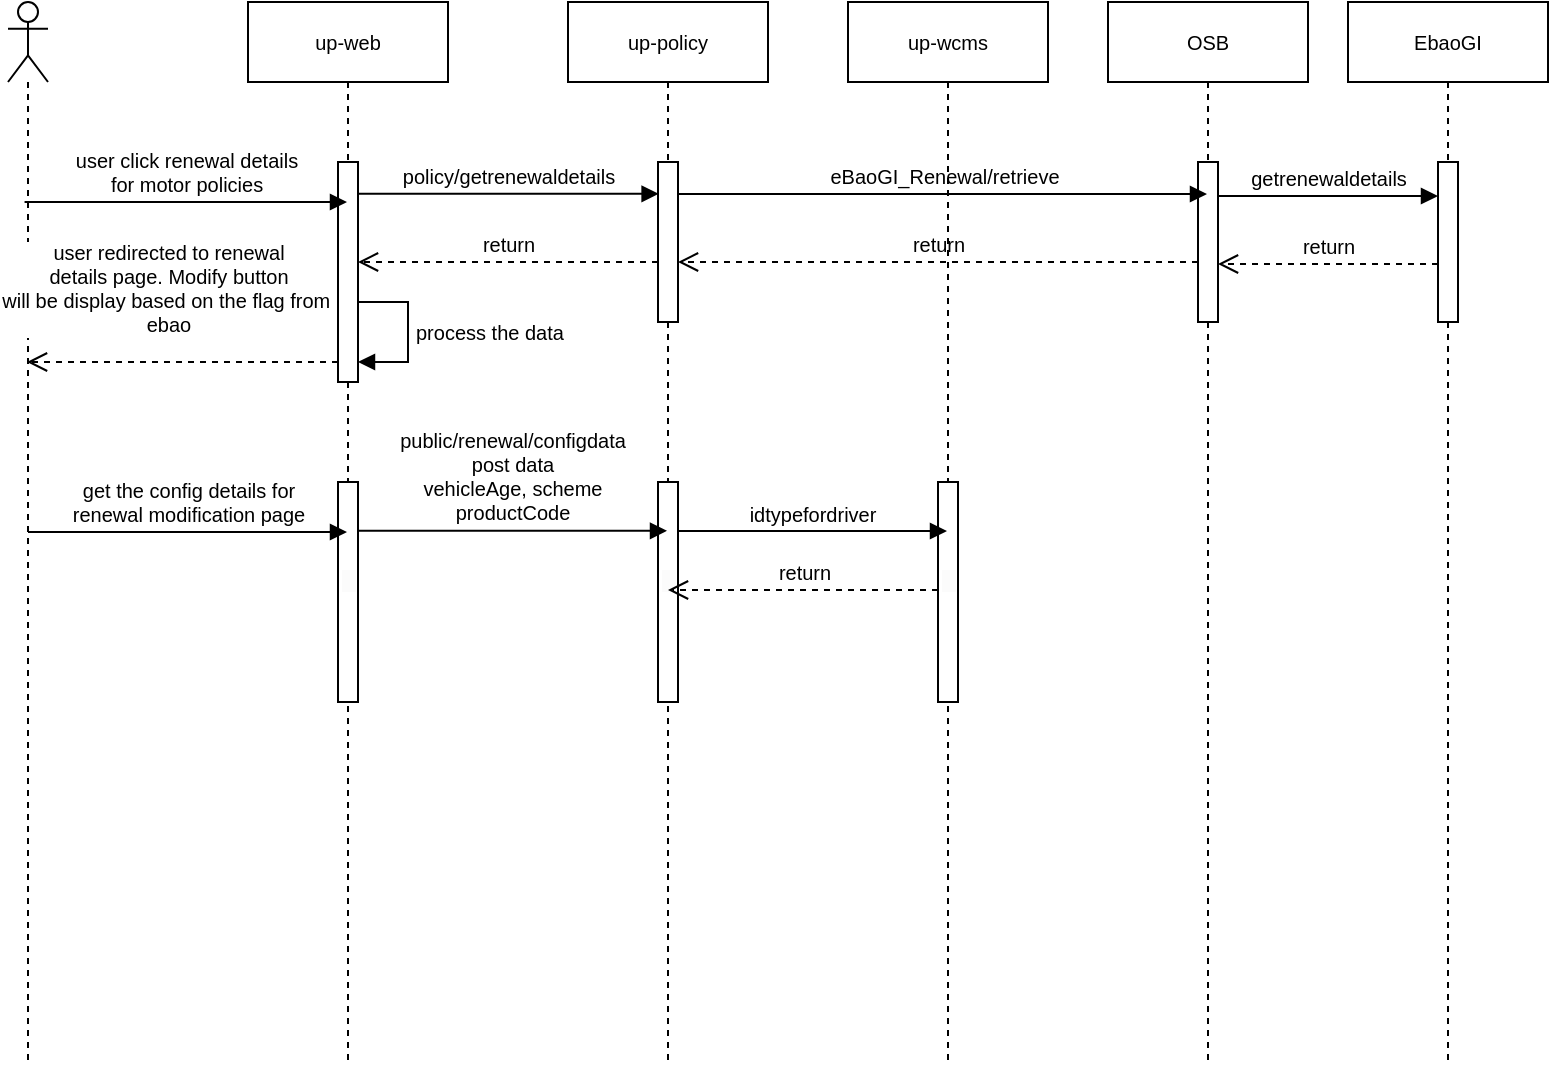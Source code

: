 <mxfile version="23.0.2" type="github">
  <diagram name="Page-1" id="ukA0F4SWRje2rj7lY2_e">
    <mxGraphModel dx="766" dy="412" grid="1" gridSize="10" guides="1" tooltips="1" connect="1" arrows="1" fold="1" page="1" pageScale="1" pageWidth="850" pageHeight="1100" math="0" shadow="0">
      <root>
        <mxCell id="0" />
        <mxCell id="1" parent="0" />
        <mxCell id="ESVSbIxXklOT70kNcV42-1" value="" style="shape=umlLifeline;perimeter=lifelinePerimeter;whiteSpace=wrap;html=1;container=1;dropTarget=0;collapsible=0;recursiveResize=0;outlineConnect=0;portConstraint=eastwest;newEdgeStyle={&quot;curved&quot;:0,&quot;rounded&quot;:0};participant=umlActor;fontSize=10;" parent="1" vertex="1">
          <mxGeometry x="70" y="80" width="20" height="530" as="geometry" />
        </mxCell>
        <mxCell id="ESVSbIxXklOT70kNcV42-3" value="OSB" style="shape=umlLifeline;perimeter=lifelinePerimeter;whiteSpace=wrap;html=1;container=1;dropTarget=0;collapsible=0;recursiveResize=0;outlineConnect=0;portConstraint=eastwest;newEdgeStyle={&quot;curved&quot;:0,&quot;rounded&quot;:0};fontSize=10;" parent="1" vertex="1">
          <mxGeometry x="620" y="80" width="100" height="530" as="geometry" />
        </mxCell>
        <mxCell id="wgJ0XbnM3YGV2N-beF-w-2" value="" style="html=1;points=[[0,0,0,0,5],[0,1,0,0,-5],[1,0,0,0,5],[1,1,0,0,-5]];perimeter=orthogonalPerimeter;outlineConnect=0;targetShapes=umlLifeline;portConstraint=eastwest;newEdgeStyle={&quot;curved&quot;:0,&quot;rounded&quot;:0};fontSize=10;" parent="ESVSbIxXklOT70kNcV42-3" vertex="1">
          <mxGeometry x="45" y="80" width="10" height="80" as="geometry" />
        </mxCell>
        <mxCell id="ESVSbIxXklOT70kNcV42-4" value="EbaoGI" style="shape=umlLifeline;perimeter=lifelinePerimeter;whiteSpace=wrap;html=1;container=1;dropTarget=0;collapsible=0;recursiveResize=0;outlineConnect=0;portConstraint=eastwest;newEdgeStyle={&quot;curved&quot;:0,&quot;rounded&quot;:0};fontSize=10;" parent="1" vertex="1">
          <mxGeometry x="740" y="80" width="100" height="530" as="geometry" />
        </mxCell>
        <mxCell id="wgJ0XbnM3YGV2N-beF-w-3" value="" style="html=1;points=[[0,0,0,0,5],[0,1,0,0,-5],[1,0,0,0,5],[1,1,0,0,-5]];perimeter=orthogonalPerimeter;outlineConnect=0;targetShapes=umlLifeline;portConstraint=eastwest;newEdgeStyle={&quot;curved&quot;:0,&quot;rounded&quot;:0};fontSize=10;" parent="ESVSbIxXklOT70kNcV42-4" vertex="1">
          <mxGeometry x="45" y="80" width="10" height="80" as="geometry" />
        </mxCell>
        <mxCell id="ESVSbIxXklOT70kNcV42-5" value="up-web" style="shape=umlLifeline;perimeter=lifelinePerimeter;whiteSpace=wrap;html=1;container=1;dropTarget=0;collapsible=0;recursiveResize=0;outlineConnect=0;portConstraint=eastwest;newEdgeStyle={&quot;curved&quot;:0,&quot;rounded&quot;:0};fontSize=10;" parent="1" vertex="1">
          <mxGeometry x="190" y="80" width="100" height="530" as="geometry" />
        </mxCell>
        <mxCell id="ESVSbIxXklOT70kNcV42-8" value="" style="html=1;points=[[0,0,0,0,5],[0,1,0,0,-5],[1,0,0,0,5],[1,1,0,0,-5]];perimeter=orthogonalPerimeter;outlineConnect=0;targetShapes=umlLifeline;portConstraint=eastwest;newEdgeStyle={&quot;curved&quot;:0,&quot;rounded&quot;:0};fontSize=10;" parent="ESVSbIxXklOT70kNcV42-5" vertex="1">
          <mxGeometry x="45" y="80" width="10" height="110" as="geometry" />
        </mxCell>
        <mxCell id="wgJ0XbnM3YGV2N-beF-w-13" value="process the data" style="html=1;align=left;spacingLeft=2;endArrow=block;rounded=0;edgeStyle=orthogonalEdgeStyle;curved=0;rounded=0;fontSize=10;" parent="ESVSbIxXklOT70kNcV42-5" source="ESVSbIxXklOT70kNcV42-8" target="ESVSbIxXklOT70kNcV42-8" edge="1">
          <mxGeometry relative="1" as="geometry">
            <mxPoint x="90" y="150" as="sourcePoint" />
            <Array as="points">
              <mxPoint x="80" y="150" />
              <mxPoint x="80" y="180" />
            </Array>
            <mxPoint x="95" y="180" as="targetPoint" />
          </mxGeometry>
        </mxCell>
        <mxCell id="wgJ0XbnM3YGV2N-beF-w-14" value="&#xa;&lt;span style=&quot;color: rgba(0, 0, 0, 0); font-family: monospace; font-size: 10px; font-style: normal; font-variant-ligatures: normal; font-variant-caps: normal; font-weight: 400; letter-spacing: normal; orphans: 2; text-align: start; text-indent: 0px; text-transform: none; widows: 2; word-spacing: 0px; -webkit-text-stroke-width: 0px; background-color: rgb(251, 251, 251); text-decoration-thickness: initial; text-decoration-style: initial; text-decoration-color: initial; float: none; display: inline !important;&quot;&gt;&amp;nbsp;&lt;/span&gt;&#xa;&#xa;" style="html=1;points=[[0,0,0,0,5],[0,1,0,0,-5],[1,0,0,0,5],[1,1,0,0,-5]];perimeter=orthogonalPerimeter;outlineConnect=0;targetShapes=umlLifeline;portConstraint=eastwest;newEdgeStyle={&quot;curved&quot;:0,&quot;rounded&quot;:0};fontSize=10;" parent="ESVSbIxXklOT70kNcV42-5" vertex="1">
          <mxGeometry x="45" y="240" width="10" height="110" as="geometry" />
        </mxCell>
        <mxCell id="ESVSbIxXklOT70kNcV42-6" value="up-policy" style="shape=umlLifeline;perimeter=lifelinePerimeter;whiteSpace=wrap;html=1;container=1;dropTarget=0;collapsible=0;recursiveResize=0;outlineConnect=0;portConstraint=eastwest;newEdgeStyle={&quot;curved&quot;:0,&quot;rounded&quot;:0};fontSize=10;" parent="1" vertex="1">
          <mxGeometry x="350" y="80" width="100" height="530" as="geometry" />
        </mxCell>
        <mxCell id="wgJ0XbnM3YGV2N-beF-w-1" value="" style="html=1;points=[[0,0,0,0,5],[0,1,0,0,-5],[1,0,0,0,5],[1,1,0,0,-5]];perimeter=orthogonalPerimeter;outlineConnect=0;targetShapes=umlLifeline;portConstraint=eastwest;newEdgeStyle={&quot;curved&quot;:0,&quot;rounded&quot;:0};fontSize=10;" parent="ESVSbIxXklOT70kNcV42-6" vertex="1">
          <mxGeometry x="45" y="80" width="10" height="80" as="geometry" />
        </mxCell>
        <mxCell id="wgJ0XbnM3YGV2N-beF-w-16" value="&#xa;&lt;span style=&quot;color: rgba(0, 0, 0, 0); font-family: monospace; font-size: 10px; font-style: normal; font-variant-ligatures: normal; font-variant-caps: normal; font-weight: 400; letter-spacing: normal; orphans: 2; text-align: start; text-indent: 0px; text-transform: none; widows: 2; word-spacing: 0px; -webkit-text-stroke-width: 0px; background-color: rgb(251, 251, 251); text-decoration-thickness: initial; text-decoration-style: initial; text-decoration-color: initial; float: none; display: inline !important;&quot;&gt;&amp;nbsp;&lt;/span&gt;&#xa;&#xa;" style="html=1;points=[[0,0,0,0,5],[0,1,0,0,-5],[1,0,0,0,5],[1,1,0,0,-5]];perimeter=orthogonalPerimeter;outlineConnect=0;targetShapes=umlLifeline;portConstraint=eastwest;newEdgeStyle={&quot;curved&quot;:0,&quot;rounded&quot;:0};fontSize=10;" parent="ESVSbIxXklOT70kNcV42-6" vertex="1">
          <mxGeometry x="45" y="240" width="10" height="110" as="geometry" />
        </mxCell>
        <mxCell id="ESVSbIxXklOT70kNcV42-7" value="&lt;font style=&quot;font-size: 10px;&quot;&gt;user click renewal details&lt;br style=&quot;font-size: 10px;&quot;&gt;for motor policies&lt;/font&gt;" style="html=1;verticalAlign=bottom;endArrow=block;curved=0;rounded=0;fontSize=10;" parent="1" target="ESVSbIxXklOT70kNcV42-5" edge="1">
          <mxGeometry width="80" relative="1" as="geometry">
            <mxPoint x="78.278" y="180" as="sourcePoint" />
            <mxPoint x="200" y="180" as="targetPoint" />
          </mxGeometry>
        </mxCell>
        <mxCell id="wgJ0XbnM3YGV2N-beF-w-4" value="policy/getrenewaldetails" style="html=1;verticalAlign=bottom;endArrow=block;curved=0;rounded=0;fontSize=10;entryX=0.453;entryY=0.181;entryDx=0;entryDy=0;entryPerimeter=0;" parent="1" source="ESVSbIxXklOT70kNcV42-8" target="ESVSbIxXklOT70kNcV42-6" edge="1">
          <mxGeometry width="80" relative="1" as="geometry">
            <mxPoint x="300" y="180" as="sourcePoint" />
            <mxPoint x="340" y="180" as="targetPoint" />
          </mxGeometry>
        </mxCell>
        <mxCell id="wgJ0XbnM3YGV2N-beF-w-5" value="eBaoGI_Renewal/retrieve" style="html=1;verticalAlign=bottom;endArrow=block;curved=0;rounded=0;fontSize=10;" parent="1" target="ESVSbIxXklOT70kNcV42-3" edge="1">
          <mxGeometry width="80" relative="1" as="geometry">
            <mxPoint x="405" y="176" as="sourcePoint" />
            <mxPoint x="610" y="176" as="targetPoint" />
          </mxGeometry>
        </mxCell>
        <mxCell id="wgJ0XbnM3YGV2N-beF-w-6" value="getrenewaldetails" style="html=1;verticalAlign=bottom;endArrow=block;curved=0;rounded=0;fontSize=10;" parent="1" edge="1">
          <mxGeometry width="80" relative="1" as="geometry">
            <mxPoint x="675" y="177" as="sourcePoint" />
            <mxPoint x="785" y="177" as="targetPoint" />
          </mxGeometry>
        </mxCell>
        <mxCell id="wgJ0XbnM3YGV2N-beF-w-7" value="return" style="html=1;verticalAlign=bottom;endArrow=open;dashed=1;endSize=8;curved=0;rounded=0;fontSize=10;" parent="1" source="wgJ0XbnM3YGV2N-beF-w-1" edge="1">
          <mxGeometry relative="1" as="geometry">
            <mxPoint x="360" y="220" as="sourcePoint" />
            <mxPoint x="245" y="210.0" as="targetPoint" />
          </mxGeometry>
        </mxCell>
        <mxCell id="wgJ0XbnM3YGV2N-beF-w-8" value="return" style="html=1;verticalAlign=bottom;endArrow=open;dashed=1;endSize=8;curved=0;rounded=0;fontSize=10;" parent="1" source="wgJ0XbnM3YGV2N-beF-w-2" edge="1">
          <mxGeometry relative="1" as="geometry">
            <mxPoint x="535" y="210" as="sourcePoint" />
            <mxPoint x="405" y="210" as="targetPoint" />
          </mxGeometry>
        </mxCell>
        <mxCell id="wgJ0XbnM3YGV2N-beF-w-9" value="return" style="html=1;verticalAlign=bottom;endArrow=open;dashed=1;endSize=8;curved=0;rounded=0;fontSize=10;" parent="1" edge="1">
          <mxGeometry relative="1" as="geometry">
            <mxPoint x="785" y="211" as="sourcePoint" />
            <mxPoint x="675" y="211" as="targetPoint" />
          </mxGeometry>
        </mxCell>
        <mxCell id="wgJ0XbnM3YGV2N-beF-w-10" value="user redirected to renewal&lt;br style=&quot;font-size: 10px;&quot;&gt;details page. Modify button&lt;br style=&quot;font-size: 10px;&quot;&gt;will be display based on the flag from&amp;nbsp;&lt;br style=&quot;font-size: 10px;&quot;&gt;ebao" style="html=1;verticalAlign=bottom;endArrow=open;dashed=1;endSize=8;curved=0;rounded=0;fontSize=10;" parent="1" edge="1">
          <mxGeometry x="0.093" y="-10" relative="1" as="geometry">
            <mxPoint x="235" y="260" as="sourcePoint" />
            <mxPoint x="79.5" y="260" as="targetPoint" />
            <mxPoint as="offset" />
          </mxGeometry>
        </mxCell>
        <mxCell id="wgJ0XbnM3YGV2N-beF-w-15" value="get the config details for&lt;br style=&quot;font-size: 10px;&quot;&gt;renewal modification page" style="html=1;verticalAlign=bottom;endArrow=block;curved=0;rounded=0;fontSize=10;" parent="1" source="ESVSbIxXklOT70kNcV42-1" target="ESVSbIxXklOT70kNcV42-5" edge="1">
          <mxGeometry x="-0.002" width="80" relative="1" as="geometry">
            <mxPoint x="140" y="340" as="sourcePoint" />
            <mxPoint x="170" y="344.17" as="targetPoint" />
            <mxPoint as="offset" />
          </mxGeometry>
        </mxCell>
        <mxCell id="wgJ0XbnM3YGV2N-beF-w-17" value="up-wcms" style="shape=umlLifeline;perimeter=lifelinePerimeter;whiteSpace=wrap;html=1;container=1;dropTarget=0;collapsible=0;recursiveResize=0;outlineConnect=0;portConstraint=eastwest;newEdgeStyle={&quot;curved&quot;:0,&quot;rounded&quot;:0};fontSize=10;" parent="1" vertex="1">
          <mxGeometry x="490" y="80" width="100" height="530" as="geometry" />
        </mxCell>
        <mxCell id="wgJ0XbnM3YGV2N-beF-w-19" value="&#xa;&lt;span style=&quot;color: rgba(0, 0, 0, 0); font-family: monospace; font-size: 10px; font-style: normal; font-variant-ligatures: normal; font-variant-caps: normal; font-weight: 400; letter-spacing: normal; orphans: 2; text-align: start; text-indent: 0px; text-transform: none; widows: 2; word-spacing: 0px; -webkit-text-stroke-width: 0px; background-color: rgb(251, 251, 251); text-decoration-thickness: initial; text-decoration-style: initial; text-decoration-color: initial; float: none; display: inline !important;&quot;&gt;&amp;nbsp;&lt;/span&gt;&#xa;&#xa;" style="html=1;points=[[0,0,0,0,5],[0,1,0,0,-5],[1,0,0,0,5],[1,1,0,0,-5]];perimeter=orthogonalPerimeter;outlineConnect=0;targetShapes=umlLifeline;portConstraint=eastwest;newEdgeStyle={&quot;curved&quot;:0,&quot;rounded&quot;:0};fontSize=10;" parent="wgJ0XbnM3YGV2N-beF-w-17" vertex="1">
          <mxGeometry x="45" y="240" width="10" height="110" as="geometry" />
        </mxCell>
        <mxCell id="wgJ0XbnM3YGV2N-beF-w-20" value="public/renewal/configdata&lt;br style=&quot;font-size: 10px;&quot;&gt;post data&lt;br style=&quot;font-size: 10px;&quot;&gt;vehicleAge, scheme&lt;br style=&quot;font-size: 10px;&quot;&gt;productCode" style="html=1;verticalAlign=bottom;endArrow=block;curved=0;rounded=0;fontSize=10;" parent="1" edge="1">
          <mxGeometry x="-0.002" width="80" relative="1" as="geometry">
            <mxPoint x="245" y="344.38" as="sourcePoint" />
            <mxPoint x="399.5" y="344.38" as="targetPoint" />
            <mxPoint as="offset" />
          </mxGeometry>
        </mxCell>
        <mxCell id="Iozy2Il5neqRcBYpykL1-1" value="idtypefordriver" style="html=1;verticalAlign=bottom;endArrow=block;curved=0;rounded=0;fontSize=10;" edge="1" parent="1">
          <mxGeometry x="-0.002" width="80" relative="1" as="geometry">
            <mxPoint x="405" y="344.5" as="sourcePoint" />
            <mxPoint x="539.5" y="344.5" as="targetPoint" />
            <mxPoint as="offset" />
          </mxGeometry>
        </mxCell>
        <mxCell id="Iozy2Il5neqRcBYpykL1-2" value="return" style="html=1;verticalAlign=bottom;endArrow=open;dashed=1;endSize=8;curved=0;rounded=0;fontSize=10;" edge="1" parent="1">
          <mxGeometry relative="1" as="geometry">
            <mxPoint x="535" y="374.0" as="sourcePoint" />
            <mxPoint x="400" y="374.0" as="targetPoint" />
          </mxGeometry>
        </mxCell>
      </root>
    </mxGraphModel>
  </diagram>
</mxfile>
